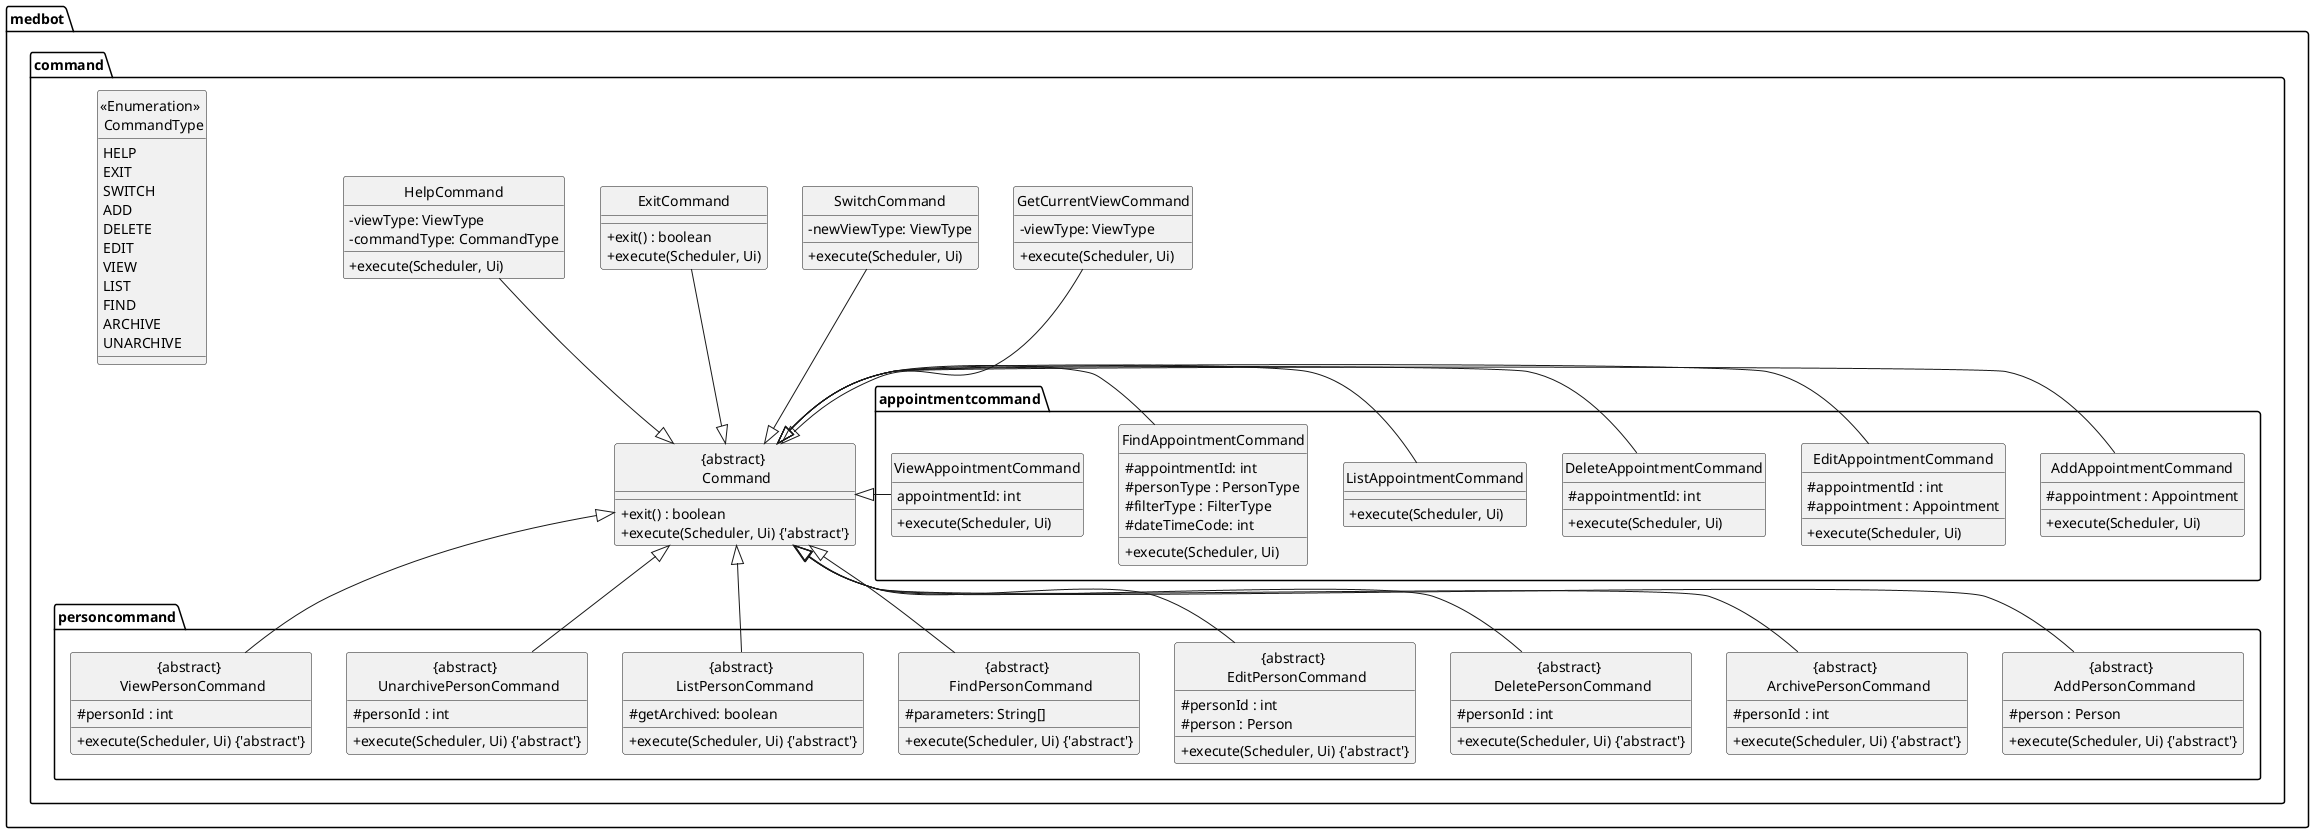 @startuml

hide circle
skinparam classAttributeIconSize 0


package medbot.command {
class "{abstract} \n Command"{

    + exit() : boolean
    + execute(Scheduler, Ui) {'abstract'}
}
together {
class ExitCommand {
+ exit() : boolean
+ execute(Scheduler, Ui)
}
class GetCurrentViewCommand {
- viewType: ViewType
+ execute(Scheduler, Ui)
}

class HelpCommand {
- viewType: ViewType
- commandType: CommandType
+ execute(Scheduler, Ui)
}

class SwitchCommand {
- newViewType: ViewType
+ execute(Scheduler, Ui)
}
}

"{abstract} \n Command" <|-up- HelpCommand
"{abstract} \n Command" <|-up- ExitCommand
"{abstract} \n Command" <|-up- SwitchCommand
"{abstract} \n Command" <|-up- GetCurrentViewCommand


package medbot.command.personcommand {
class "{abstract} \n AddPersonCommand"{
    # person : Person
    + execute(Scheduler, Ui) {'abstract'}
}


class "{abstract} \n ArchivePersonCommand"{
    # personId : int
    + execute(Scheduler, Ui) {'abstract'}
}

class "{abstract} \n DeletePersonCommand"{
    # personId : int
    + execute(Scheduler, Ui) {'abstract'}
}


class "{abstract} \n EditPersonCommand"{
    # personId : int
    # person : Person
    + execute(Scheduler, Ui) {'abstract'}
}

class "{abstract} \n FindPersonCommand"{
    # parameters: String[]
    + execute(Scheduler, Ui) {'abstract'}
}

class "{abstract} \n ListPersonCommand"{
    # getArchived: boolean
    + execute(Scheduler, Ui) {'abstract'}
}

class "{abstract} \n UnarchivePersonCommand"{
    # personId : int
    + execute(Scheduler, Ui) {'abstract'}
}

class "{abstract} \n ViewPersonCommand"{
    # personId : int
    + execute(Scheduler, Ui) {'abstract'}
}
"{abstract} \n Command" <|-- "{abstract} \n AddPersonCommand"
"{abstract} \n Command" <|-- "{abstract} \n EditPersonCommand"
"{abstract} \n Command" <|-- "{abstract} \n ArchivePersonCommand"
"{abstract} \n Command" <|-- "{abstract} \n UnarchivePersonCommand"
"{abstract} \n Command" <|-- "{abstract} \n DeletePersonCommand"
"{abstract} \n Command" <|-- "{abstract} \n ListPersonCommand"
"{abstract} \n Command" <|-- "{abstract} \n FindPersonCommand"
"{abstract} \n Command" <|-- "{abstract} \n ViewPersonCommand"
}

package medbot.command.appointmentcommand {
class AddAppointmentCommand{
    # appointment : Appointment
    + execute(Scheduler, Ui)
}

class EditAppointmentCommand{

    # appointmentId : int
    # appointment : Appointment
    + execute(Scheduler, Ui)
}

class FindAppointmentCommand{
    # appointmentId: int
    # personType : PersonType
    # filterType : FilterType
    # dateTimeCode: int
    + execute(Scheduler, Ui)
}

class ListAppointmentCommand{
    + execute(Scheduler, Ui)
}
class DeleteAppointmentCommand{
    # appointmentId: int
    + execute(Scheduler, Ui)
}
class ViewAppointmentCommand{
    appointmentId: int
    + execute(Scheduler, Ui)
}
"{abstract} \n Command" <|-up AddAppointmentCommand
"{abstract} \n Command" <|-up EditAppointmentCommand
"{abstract} \n Command" <|-up DeleteAppointmentCommand
"{abstract} \n Command" <|-up ListAppointmentCommand
"{abstract} \n Command" <|-up FindAppointmentCommand
"{abstract} \n Command" <|-up ViewAppointmentCommand
}
enum "<<Enumeration>> \n CommandType" {
  HELP
  EXIT
  SWITCH
  ADD
  DELETE
  EDIT
  VIEW
  LIST
  FIND
  ARCHIVE
  UNARCHIVE
}
}
@enduml